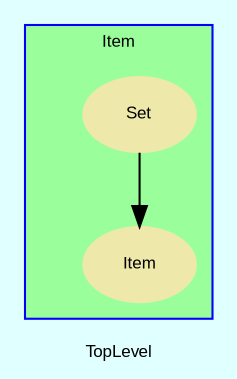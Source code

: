 digraph TopLevel {
    label = "TopLevel"
    compound = true
    fontname = Arial
    fontsize = 8
    bgcolor = lightcyan1
    node [
        color = black,
        fontname = Arial,
        fontsize = 8
    ]

    Item__Set -> Item__Item [

    ]

    subgraph cluster_Item {
        label = "Item"
        fillcolor = palegreen1
        URL = "classes/Item.html"
        color = blue
        fontname = Arial
        style = filled
        Item [
            shape = plaintext,
            height = 0.01,
            width = 0.01,
            label = ""
        ]

        Item__Set [
            fontcolor = black,
            shape = ellipse,
            URL = "classes/Item/Set.html",
            color = palegoldenrod,
            style = filled,
            label = "Set"
        ]

        Item__Item [
            fontcolor = black,
            shape = ellipse,
            URL = "classes/Item/Item.html",
            color = palegoldenrod,
            style = filled,
            label = "Item"
        ]

    }

}

